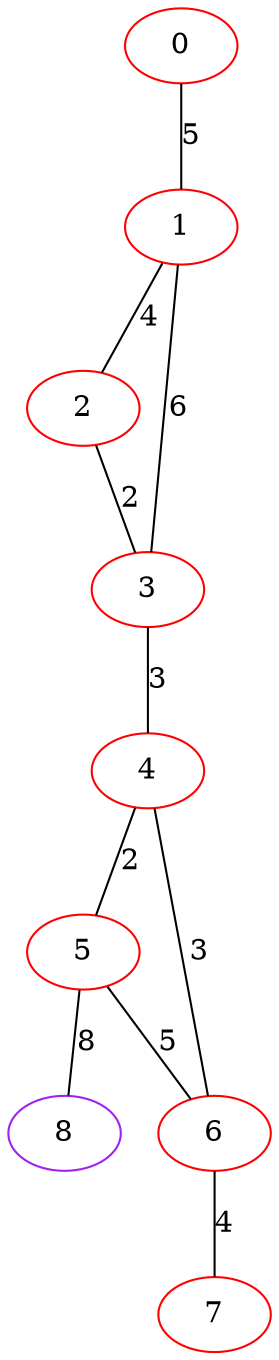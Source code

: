 graph "" {
0 [color=red, weight=1];
1 [color=red, weight=1];
2 [color=red, weight=1];
3 [color=red, weight=1];
4 [color=red, weight=1];
5 [color=red, weight=1];
6 [color=red, weight=1];
7 [color=red, weight=1];
8 [color=purple, weight=4];
0 -- 1  [key=0, label=5];
1 -- 2  [key=0, label=4];
1 -- 3  [key=0, label=6];
2 -- 3  [key=0, label=2];
3 -- 4  [key=0, label=3];
4 -- 5  [key=0, label=2];
4 -- 6  [key=0, label=3];
5 -- 8  [key=0, label=8];
5 -- 6  [key=0, label=5];
6 -- 7  [key=0, label=4];
}
